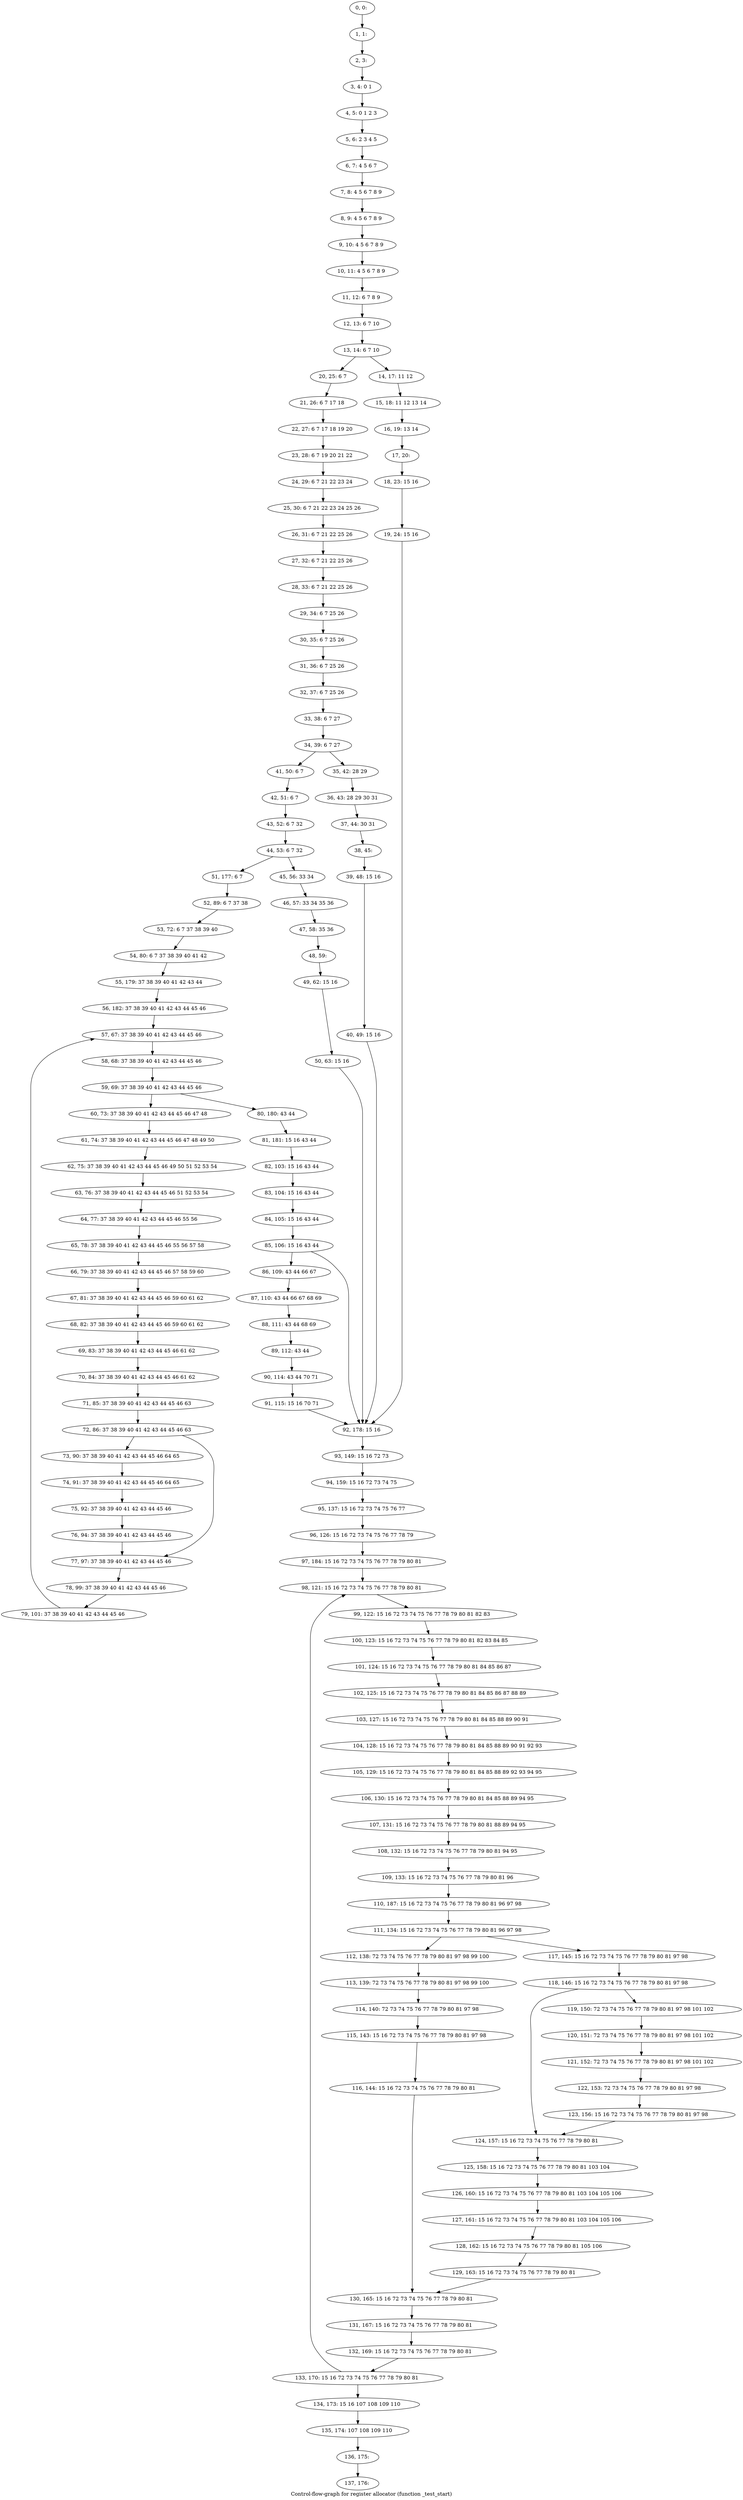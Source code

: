 digraph G {
graph [label="Control-flow-graph for register allocator (function _test_start)"]
0[label="0, 0: "];
1[label="1, 1: "];
2[label="2, 3: "];
3[label="3, 4: 0 1 "];
4[label="4, 5: 0 1 2 3 "];
5[label="5, 6: 2 3 4 5 "];
6[label="6, 7: 4 5 6 7 "];
7[label="7, 8: 4 5 6 7 8 9 "];
8[label="8, 9: 4 5 6 7 8 9 "];
9[label="9, 10: 4 5 6 7 8 9 "];
10[label="10, 11: 4 5 6 7 8 9 "];
11[label="11, 12: 6 7 8 9 "];
12[label="12, 13: 6 7 10 "];
13[label="13, 14: 6 7 10 "];
14[label="14, 17: 11 12 "];
15[label="15, 18: 11 12 13 14 "];
16[label="16, 19: 13 14 "];
17[label="17, 20: "];
18[label="18, 23: 15 16 "];
19[label="19, 24: 15 16 "];
20[label="20, 25: 6 7 "];
21[label="21, 26: 6 7 17 18 "];
22[label="22, 27: 6 7 17 18 19 20 "];
23[label="23, 28: 6 7 19 20 21 22 "];
24[label="24, 29: 6 7 21 22 23 24 "];
25[label="25, 30: 6 7 21 22 23 24 25 26 "];
26[label="26, 31: 6 7 21 22 25 26 "];
27[label="27, 32: 6 7 21 22 25 26 "];
28[label="28, 33: 6 7 21 22 25 26 "];
29[label="29, 34: 6 7 25 26 "];
30[label="30, 35: 6 7 25 26 "];
31[label="31, 36: 6 7 25 26 "];
32[label="32, 37: 6 7 25 26 "];
33[label="33, 38: 6 7 27 "];
34[label="34, 39: 6 7 27 "];
35[label="35, 42: 28 29 "];
36[label="36, 43: 28 29 30 31 "];
37[label="37, 44: 30 31 "];
38[label="38, 45: "];
39[label="39, 48: 15 16 "];
40[label="40, 49: 15 16 "];
41[label="41, 50: 6 7 "];
42[label="42, 51: 6 7 "];
43[label="43, 52: 6 7 32 "];
44[label="44, 53: 6 7 32 "];
45[label="45, 56: 33 34 "];
46[label="46, 57: 33 34 35 36 "];
47[label="47, 58: 35 36 "];
48[label="48, 59: "];
49[label="49, 62: 15 16 "];
50[label="50, 63: 15 16 "];
51[label="51, 177: 6 7 "];
52[label="52, 89: 6 7 37 38 "];
53[label="53, 72: 6 7 37 38 39 40 "];
54[label="54, 80: 6 7 37 38 39 40 41 42 "];
55[label="55, 179: 37 38 39 40 41 42 43 44 "];
56[label="56, 182: 37 38 39 40 41 42 43 44 45 46 "];
57[label="57, 67: 37 38 39 40 41 42 43 44 45 46 "];
58[label="58, 68: 37 38 39 40 41 42 43 44 45 46 "];
59[label="59, 69: 37 38 39 40 41 42 43 44 45 46 "];
60[label="60, 73: 37 38 39 40 41 42 43 44 45 46 47 48 "];
61[label="61, 74: 37 38 39 40 41 42 43 44 45 46 47 48 49 50 "];
62[label="62, 75: 37 38 39 40 41 42 43 44 45 46 49 50 51 52 53 54 "];
63[label="63, 76: 37 38 39 40 41 42 43 44 45 46 51 52 53 54 "];
64[label="64, 77: 37 38 39 40 41 42 43 44 45 46 55 56 "];
65[label="65, 78: 37 38 39 40 41 42 43 44 45 46 55 56 57 58 "];
66[label="66, 79: 37 38 39 40 41 42 43 44 45 46 57 58 59 60 "];
67[label="67, 81: 37 38 39 40 41 42 43 44 45 46 59 60 61 62 "];
68[label="68, 82: 37 38 39 40 41 42 43 44 45 46 59 60 61 62 "];
69[label="69, 83: 37 38 39 40 41 42 43 44 45 46 61 62 "];
70[label="70, 84: 37 38 39 40 41 42 43 44 45 46 61 62 "];
71[label="71, 85: 37 38 39 40 41 42 43 44 45 46 63 "];
72[label="72, 86: 37 38 39 40 41 42 43 44 45 46 63 "];
73[label="73, 90: 37 38 39 40 41 42 43 44 45 46 64 65 "];
74[label="74, 91: 37 38 39 40 41 42 43 44 45 46 64 65 "];
75[label="75, 92: 37 38 39 40 41 42 43 44 45 46 "];
76[label="76, 94: 37 38 39 40 41 42 43 44 45 46 "];
77[label="77, 97: 37 38 39 40 41 42 43 44 45 46 "];
78[label="78, 99: 37 38 39 40 41 42 43 44 45 46 "];
79[label="79, 101: 37 38 39 40 41 42 43 44 45 46 "];
80[label="80, 180: 43 44 "];
81[label="81, 181: 15 16 43 44 "];
82[label="82, 103: 15 16 43 44 "];
83[label="83, 104: 15 16 43 44 "];
84[label="84, 105: 15 16 43 44 "];
85[label="85, 106: 15 16 43 44 "];
86[label="86, 109: 43 44 66 67 "];
87[label="87, 110: 43 44 66 67 68 69 "];
88[label="88, 111: 43 44 68 69 "];
89[label="89, 112: 43 44 "];
90[label="90, 114: 43 44 70 71 "];
91[label="91, 115: 15 16 70 71 "];
92[label="92, 178: 15 16 "];
93[label="93, 149: 15 16 72 73 "];
94[label="94, 159: 15 16 72 73 74 75 "];
95[label="95, 137: 15 16 72 73 74 75 76 77 "];
96[label="96, 126: 15 16 72 73 74 75 76 77 78 79 "];
97[label="97, 184: 15 16 72 73 74 75 76 77 78 79 80 81 "];
98[label="98, 121: 15 16 72 73 74 75 76 77 78 79 80 81 "];
99[label="99, 122: 15 16 72 73 74 75 76 77 78 79 80 81 82 83 "];
100[label="100, 123: 15 16 72 73 74 75 76 77 78 79 80 81 82 83 84 85 "];
101[label="101, 124: 15 16 72 73 74 75 76 77 78 79 80 81 84 85 86 87 "];
102[label="102, 125: 15 16 72 73 74 75 76 77 78 79 80 81 84 85 86 87 88 89 "];
103[label="103, 127: 15 16 72 73 74 75 76 77 78 79 80 81 84 85 88 89 90 91 "];
104[label="104, 128: 15 16 72 73 74 75 76 77 78 79 80 81 84 85 88 89 90 91 92 93 "];
105[label="105, 129: 15 16 72 73 74 75 76 77 78 79 80 81 84 85 88 89 92 93 94 95 "];
106[label="106, 130: 15 16 72 73 74 75 76 77 78 79 80 81 84 85 88 89 94 95 "];
107[label="107, 131: 15 16 72 73 74 75 76 77 78 79 80 81 88 89 94 95 "];
108[label="108, 132: 15 16 72 73 74 75 76 77 78 79 80 81 94 95 "];
109[label="109, 133: 15 16 72 73 74 75 76 77 78 79 80 81 96 "];
110[label="110, 187: 15 16 72 73 74 75 76 77 78 79 80 81 96 97 98 "];
111[label="111, 134: 15 16 72 73 74 75 76 77 78 79 80 81 96 97 98 "];
112[label="112, 138: 72 73 74 75 76 77 78 79 80 81 97 98 99 100 "];
113[label="113, 139: 72 73 74 75 76 77 78 79 80 81 97 98 99 100 "];
114[label="114, 140: 72 73 74 75 76 77 78 79 80 81 97 98 "];
115[label="115, 143: 15 16 72 73 74 75 76 77 78 79 80 81 97 98 "];
116[label="116, 144: 15 16 72 73 74 75 76 77 78 79 80 81 "];
117[label="117, 145: 15 16 72 73 74 75 76 77 78 79 80 81 97 98 "];
118[label="118, 146: 15 16 72 73 74 75 76 77 78 79 80 81 97 98 "];
119[label="119, 150: 72 73 74 75 76 77 78 79 80 81 97 98 101 102 "];
120[label="120, 151: 72 73 74 75 76 77 78 79 80 81 97 98 101 102 "];
121[label="121, 152: 72 73 74 75 76 77 78 79 80 81 97 98 101 102 "];
122[label="122, 153: 72 73 74 75 76 77 78 79 80 81 97 98 "];
123[label="123, 156: 15 16 72 73 74 75 76 77 78 79 80 81 97 98 "];
124[label="124, 157: 15 16 72 73 74 75 76 77 78 79 80 81 "];
125[label="125, 158: 15 16 72 73 74 75 76 77 78 79 80 81 103 104 "];
126[label="126, 160: 15 16 72 73 74 75 76 77 78 79 80 81 103 104 105 106 "];
127[label="127, 161: 15 16 72 73 74 75 76 77 78 79 80 81 103 104 105 106 "];
128[label="128, 162: 15 16 72 73 74 75 76 77 78 79 80 81 105 106 "];
129[label="129, 163: 15 16 72 73 74 75 76 77 78 79 80 81 "];
130[label="130, 165: 15 16 72 73 74 75 76 77 78 79 80 81 "];
131[label="131, 167: 15 16 72 73 74 75 76 77 78 79 80 81 "];
132[label="132, 169: 15 16 72 73 74 75 76 77 78 79 80 81 "];
133[label="133, 170: 15 16 72 73 74 75 76 77 78 79 80 81 "];
134[label="134, 173: 15 16 107 108 109 110 "];
135[label="135, 174: 107 108 109 110 "];
136[label="136, 175: "];
137[label="137, 176: "];
0->1 ;
1->2 ;
2->3 ;
3->4 ;
4->5 ;
5->6 ;
6->7 ;
7->8 ;
8->9 ;
9->10 ;
10->11 ;
11->12 ;
12->13 ;
13->14 ;
13->20 ;
14->15 ;
15->16 ;
16->17 ;
17->18 ;
18->19 ;
19->92 ;
20->21 ;
21->22 ;
22->23 ;
23->24 ;
24->25 ;
25->26 ;
26->27 ;
27->28 ;
28->29 ;
29->30 ;
30->31 ;
31->32 ;
32->33 ;
33->34 ;
34->35 ;
34->41 ;
35->36 ;
36->37 ;
37->38 ;
38->39 ;
39->40 ;
40->92 ;
41->42 ;
42->43 ;
43->44 ;
44->45 ;
44->51 ;
45->46 ;
46->47 ;
47->48 ;
48->49 ;
49->50 ;
50->92 ;
51->52 ;
52->53 ;
53->54 ;
54->55 ;
55->56 ;
56->57 ;
57->58 ;
58->59 ;
59->60 ;
59->80 ;
60->61 ;
61->62 ;
62->63 ;
63->64 ;
64->65 ;
65->66 ;
66->67 ;
67->68 ;
68->69 ;
69->70 ;
70->71 ;
71->72 ;
72->73 ;
72->77 ;
73->74 ;
74->75 ;
75->76 ;
76->77 ;
77->78 ;
78->79 ;
79->57 ;
80->81 ;
81->82 ;
82->83 ;
83->84 ;
84->85 ;
85->86 ;
85->92 ;
86->87 ;
87->88 ;
88->89 ;
89->90 ;
90->91 ;
91->92 ;
92->93 ;
93->94 ;
94->95 ;
95->96 ;
96->97 ;
97->98 ;
98->99 ;
99->100 ;
100->101 ;
101->102 ;
102->103 ;
103->104 ;
104->105 ;
105->106 ;
106->107 ;
107->108 ;
108->109 ;
109->110 ;
110->111 ;
111->112 ;
111->117 ;
112->113 ;
113->114 ;
114->115 ;
115->116 ;
116->130 ;
117->118 ;
118->119 ;
118->124 ;
119->120 ;
120->121 ;
121->122 ;
122->123 ;
123->124 ;
124->125 ;
125->126 ;
126->127 ;
127->128 ;
128->129 ;
129->130 ;
130->131 ;
131->132 ;
132->133 ;
133->134 ;
133->98 ;
134->135 ;
135->136 ;
136->137 ;
}
